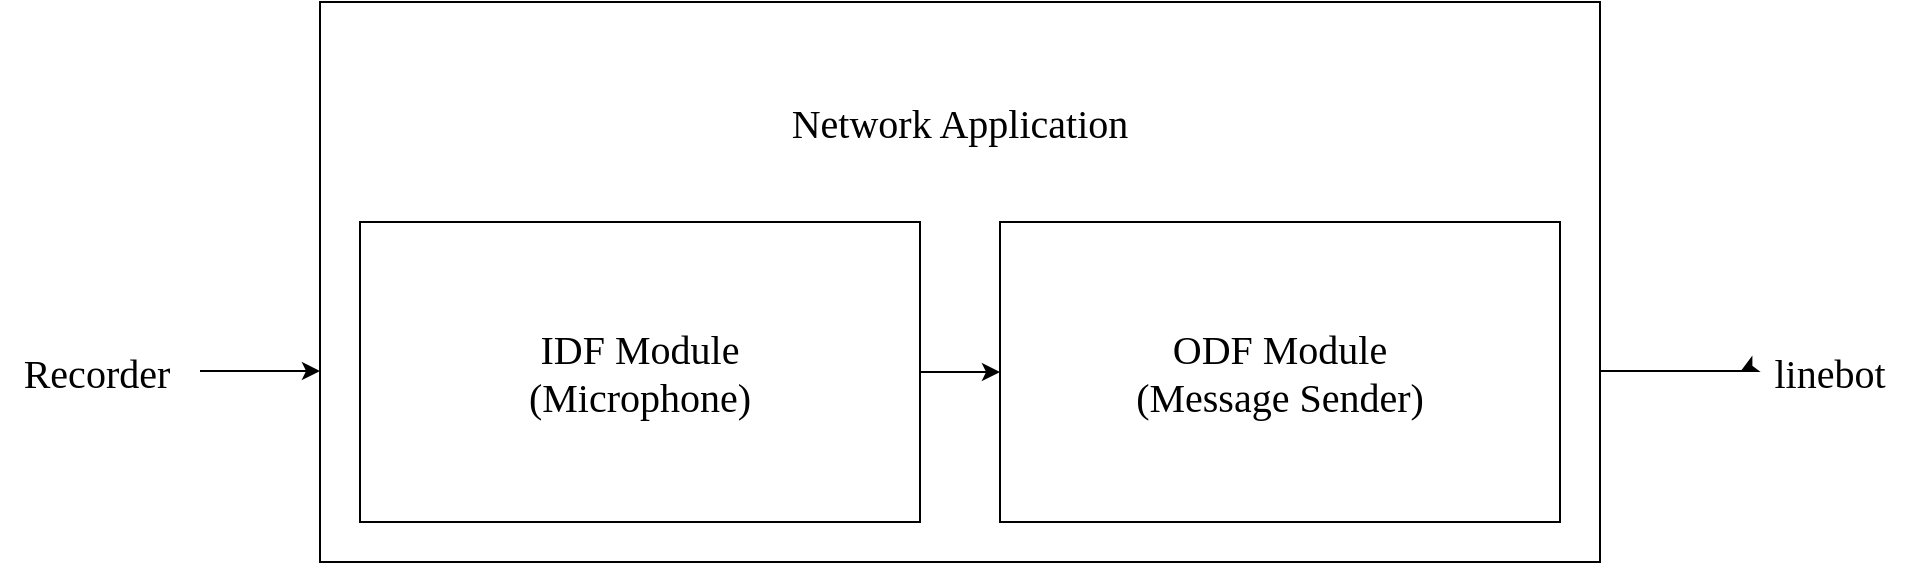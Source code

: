 <mxfile version="22.1.16" type="github">
  <diagram name="第 1 页" id="r-UbaikX7z6s84ak9cAS">
    <mxGraphModel dx="2261" dy="-423" grid="1" gridSize="10" guides="1" tooltips="1" connect="1" arrows="1" fold="1" page="1" pageScale="1" pageWidth="827" pageHeight="1169" math="0" shadow="0">
      <root>
        <mxCell id="0" />
        <mxCell id="1" parent="0" />
        <mxCell id="8anYgm16TTPK73hZd8IP-1" value="" style="rounded=0;whiteSpace=wrap;html=1;" vertex="1" parent="1">
          <mxGeometry x="-320" y="1400" width="640" height="280" as="geometry" />
        </mxCell>
        <mxCell id="8anYgm16TTPK73hZd8IP-2" value="IDF Module&lt;br style=&quot;font-size: 20px;&quot;&gt;(Microphone)" style="rounded=0;whiteSpace=wrap;html=1;fontFamily=Comic Sans MS;fontSize=20;" vertex="1" parent="1">
          <mxGeometry x="-300" y="1510" width="280" height="150" as="geometry" />
        </mxCell>
        <mxCell id="8anYgm16TTPK73hZd8IP-3" value="ODF Module&lt;br&gt;(Message Sender)" style="rounded=0;whiteSpace=wrap;html=1;fontFamily=Comic Sans MS;fontSize=20;" vertex="1" parent="1">
          <mxGeometry x="20" y="1510" width="280" height="150" as="geometry" />
        </mxCell>
        <mxCell id="8anYgm16TTPK73hZd8IP-4" value="Network Application" style="text;html=1;strokeColor=none;fillColor=none;align=center;verticalAlign=middle;whiteSpace=wrap;rounded=0;fontFamily=Times New Roman;fontSize=20;" vertex="1" parent="1">
          <mxGeometry x="-300" y="1430" width="600" height="60" as="geometry" />
        </mxCell>
        <mxCell id="8anYgm16TTPK73hZd8IP-5" style="edgeStyle=orthogonalEdgeStyle;rounded=0;orthogonalLoop=1;jettySize=auto;html=1;entryX=0;entryY=0.5;entryDx=0;entryDy=0;" edge="1" parent="1">
          <mxGeometry relative="1" as="geometry">
            <mxPoint x="-380" y="1584.5" as="sourcePoint" />
            <mxPoint x="-320" y="1584.5" as="targetPoint" />
          </mxGeometry>
        </mxCell>
        <mxCell id="8anYgm16TTPK73hZd8IP-6" value="Recorder" style="text;html=1;strokeColor=none;fillColor=none;align=center;verticalAlign=middle;whiteSpace=wrap;rounded=0;fontFamily=Times New Roman;fontSize=20;" vertex="1" parent="1">
          <mxGeometry x="-480" y="1560" width="97" height="50" as="geometry" />
        </mxCell>
        <mxCell id="8anYgm16TTPK73hZd8IP-7" style="edgeStyle=orthogonalEdgeStyle;rounded=0;orthogonalLoop=1;jettySize=auto;html=1;exitX=1;exitY=0.5;exitDx=0;exitDy=0;" edge="1" parent="1" source="8anYgm16TTPK73hZd8IP-2">
          <mxGeometry relative="1" as="geometry">
            <mxPoint x="-56.5" y="1580" as="sourcePoint" />
            <mxPoint x="20" y="1585" as="targetPoint" />
          </mxGeometry>
        </mxCell>
        <mxCell id="8anYgm16TTPK73hZd8IP-8" style="edgeStyle=orthogonalEdgeStyle;rounded=0;orthogonalLoop=1;jettySize=auto;html=1;" edge="1" parent="1">
          <mxGeometry relative="1" as="geometry">
            <mxPoint x="320" y="1584.5" as="sourcePoint" />
            <mxPoint x="390" y="1585" as="targetPoint" />
            <Array as="points">
              <mxPoint x="391" y="1585" />
            </Array>
          </mxGeometry>
        </mxCell>
        <mxCell id="8anYgm16TTPK73hZd8IP-9" value="linebot" style="text;html=1;strokeColor=none;fillColor=none;align=center;verticalAlign=middle;whiteSpace=wrap;rounded=0;fontFamily=Times New Roman;fontSize=20;" vertex="1" parent="1">
          <mxGeometry x="395" y="1560" width="80" height="50" as="geometry" />
        </mxCell>
      </root>
    </mxGraphModel>
  </diagram>
</mxfile>
